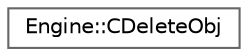 digraph "Graphical Class Hierarchy"
{
 // LATEX_PDF_SIZE
  bgcolor="transparent";
  edge [fontname=Helvetica,fontsize=10,labelfontname=Helvetica,labelfontsize=10];
  node [fontname=Helvetica,fontsize=10,shape=box,height=0.2,width=0.4];
  rankdir="LR";
  Node0 [id="Node000000",label="Engine::CDeleteObj",height=0.2,width=0.4,color="grey40", fillcolor="white", style="filled",URL="$class_engine_1_1_c_delete_obj.html",tooltip=" "];
}
